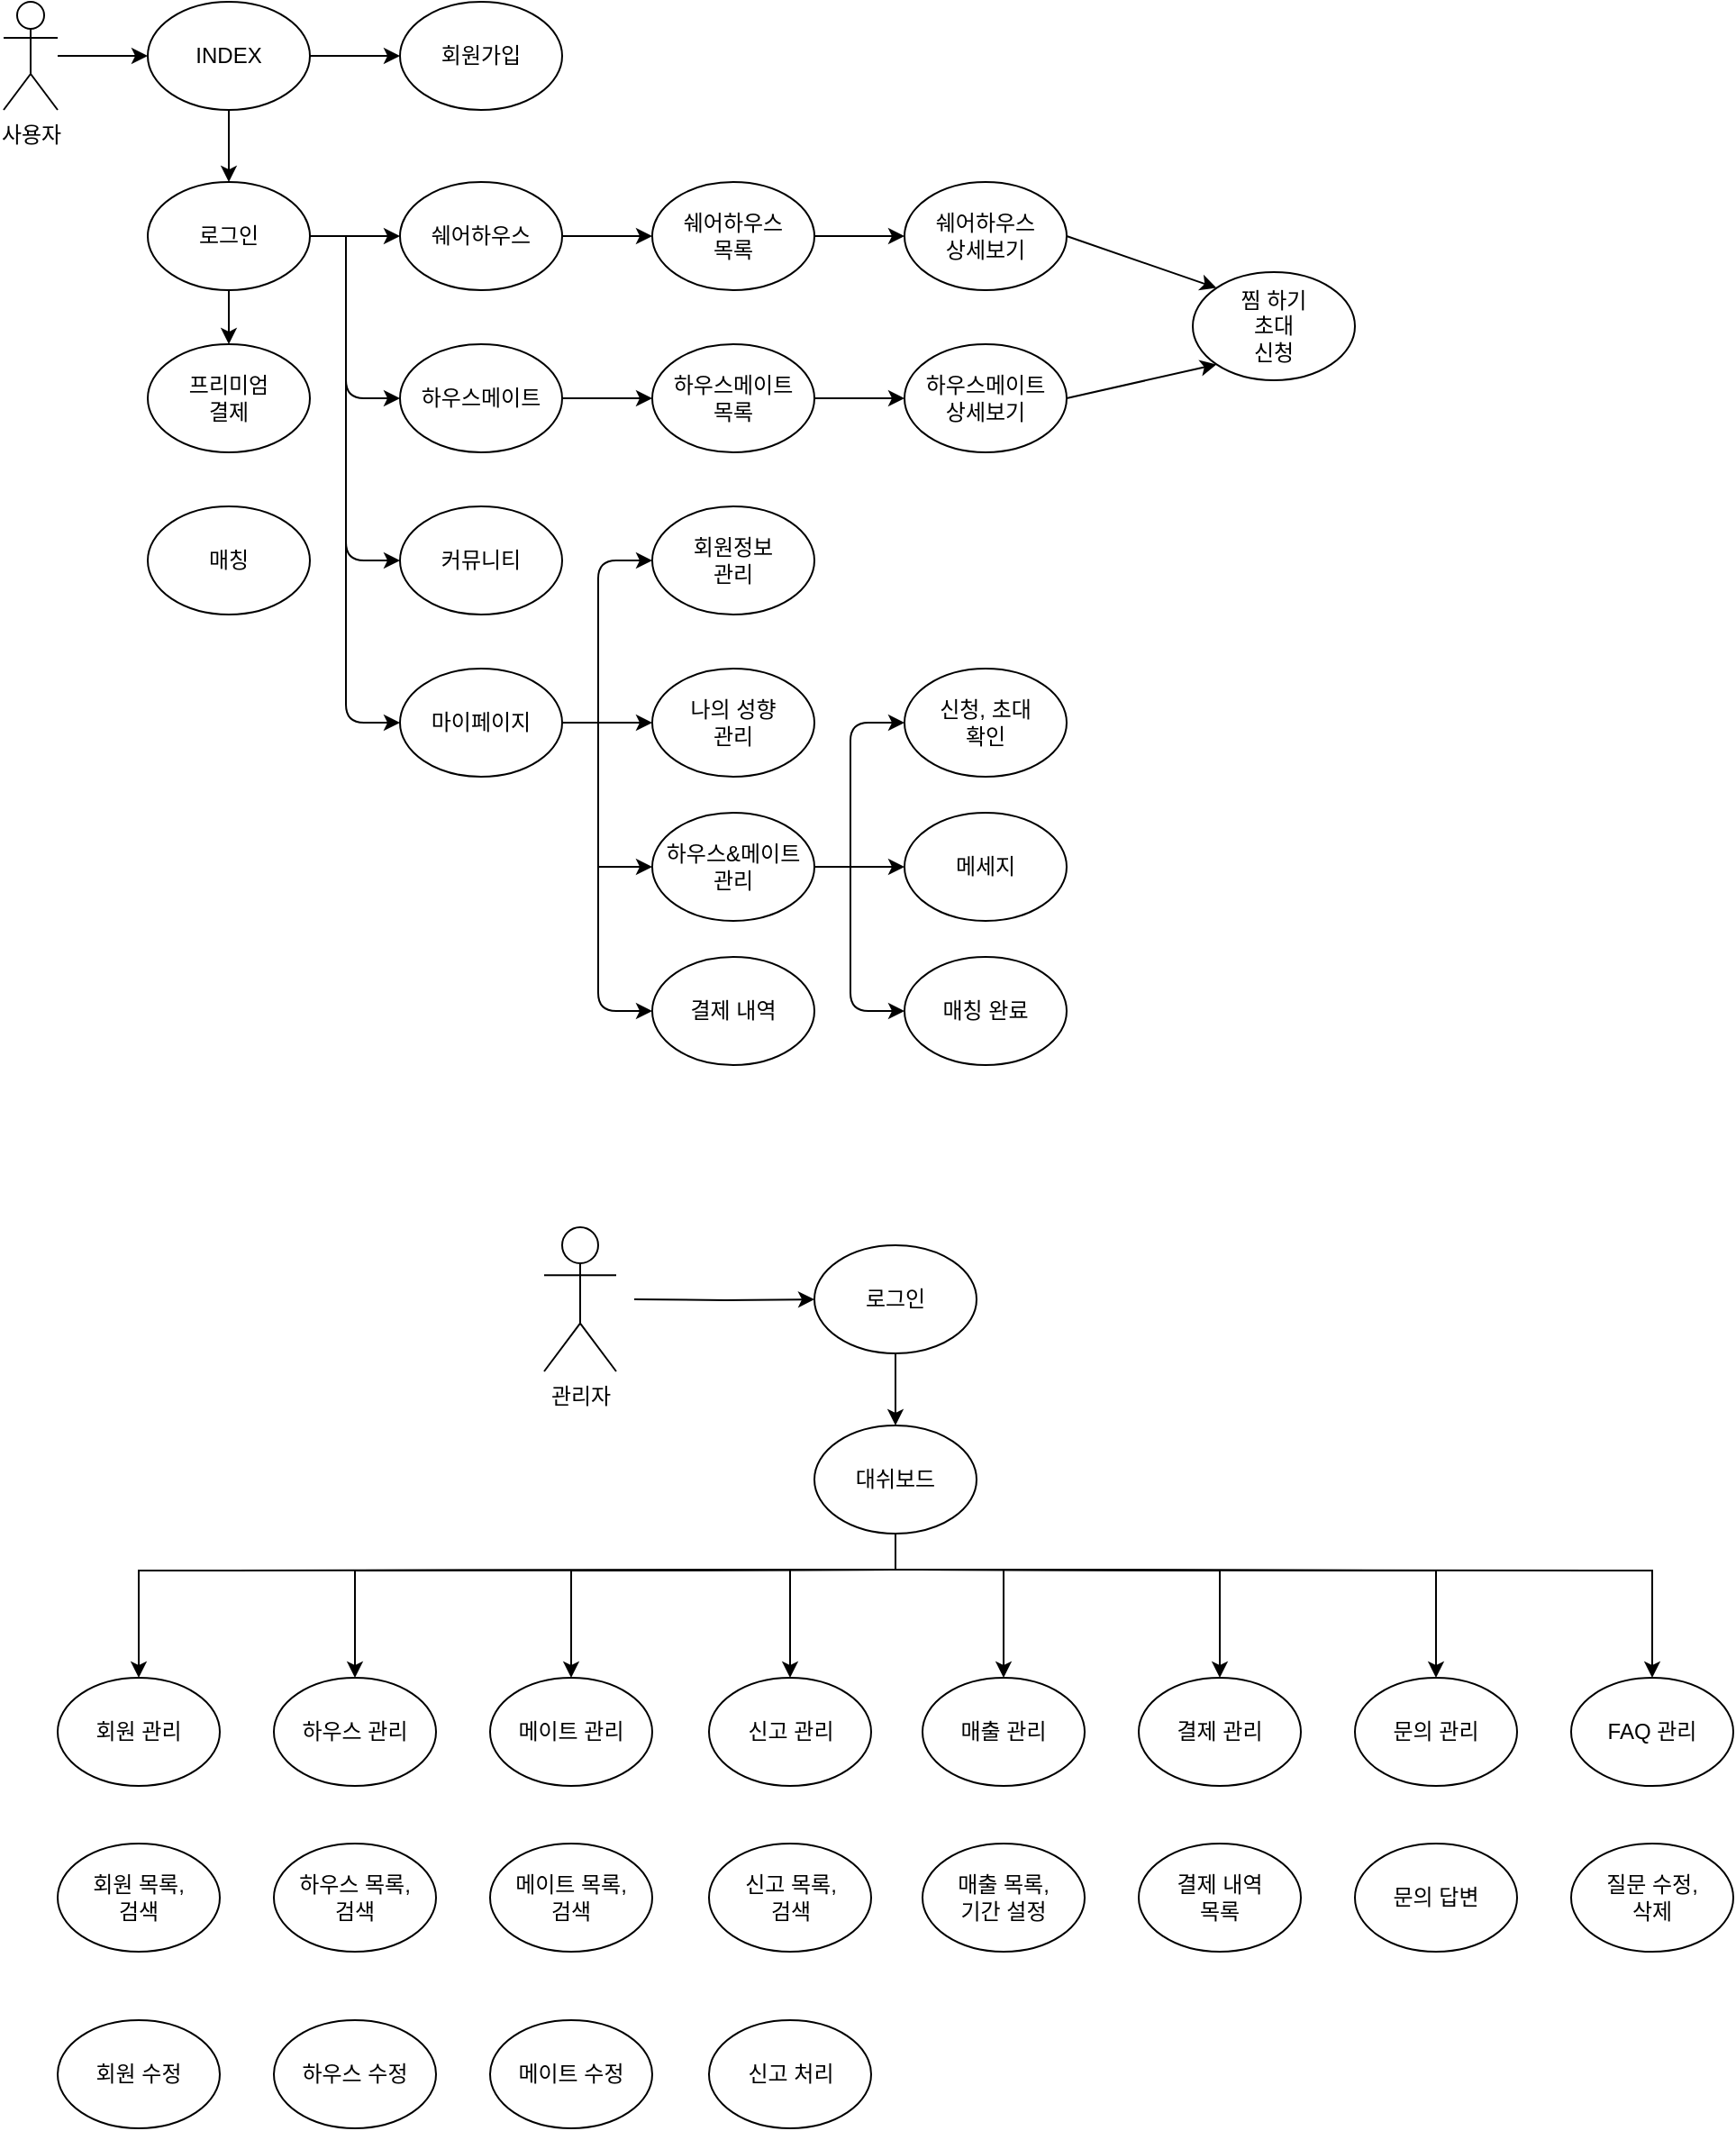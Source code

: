 <mxfile version="14.7.1" type="github">
  <diagram id="jwcxY2jBZkeDqB1LMIRI" name="Page-1">
    <mxGraphModel dx="2310" dy="4290" grid="1" gridSize="10" guides="1" tooltips="1" connect="1" arrows="1" fold="1" page="1" pageScale="1" pageWidth="827" pageHeight="1169" math="0" shadow="0">
      <root>
        <mxCell id="0" />
        <mxCell id="1" parent="0" />
        <mxCell id="-INGEAKkMjgwKV0l87I1-1" value="사용자" style="shape=umlActor;verticalLabelPosition=bottom;verticalAlign=top;html=1;outlineConnect=0;" parent="1" vertex="1">
          <mxGeometry x="-800" y="-3470" width="30" height="60" as="geometry" />
        </mxCell>
        <mxCell id="Ypo_s_5RHP7YJ0-s-bhN-2" value="" style="endArrow=classic;html=1;entryX=0;entryY=0.5;entryDx=0;entryDy=0;" edge="1" parent="1" source="-INGEAKkMjgwKV0l87I1-1" target="Ypo_s_5RHP7YJ0-s-bhN-5">
          <mxGeometry width="50" height="50" relative="1" as="geometry">
            <mxPoint x="-480" y="-3280" as="sourcePoint" />
            <mxPoint x="-720" y="-3440" as="targetPoint" />
          </mxGeometry>
        </mxCell>
        <mxCell id="Ypo_s_5RHP7YJ0-s-bhN-5" value="INDEX" style="ellipse;whiteSpace=wrap;html=1;" vertex="1" parent="1">
          <mxGeometry x="-720" y="-3470" width="90" height="60" as="geometry" />
        </mxCell>
        <mxCell id="Ypo_s_5RHP7YJ0-s-bhN-6" value="회원가입" style="ellipse;whiteSpace=wrap;html=1;" vertex="1" parent="1">
          <mxGeometry x="-580" y="-3470" width="90" height="60" as="geometry" />
        </mxCell>
        <mxCell id="Ypo_s_5RHP7YJ0-s-bhN-7" value="로그인" style="ellipse;whiteSpace=wrap;html=1;" vertex="1" parent="1">
          <mxGeometry x="-720" y="-3370" width="90" height="60" as="geometry" />
        </mxCell>
        <mxCell id="Ypo_s_5RHP7YJ0-s-bhN-8" value="쉐어하우스" style="ellipse;whiteSpace=wrap;html=1;" vertex="1" parent="1">
          <mxGeometry x="-580" y="-3370" width="90" height="60" as="geometry" />
        </mxCell>
        <mxCell id="Ypo_s_5RHP7YJ0-s-bhN-9" value="하우스메이트" style="ellipse;whiteSpace=wrap;html=1;" vertex="1" parent="1">
          <mxGeometry x="-580" y="-3280" width="90" height="60" as="geometry" />
        </mxCell>
        <mxCell id="Ypo_s_5RHP7YJ0-s-bhN-11" value="" style="endArrow=classic;html=1;exitX=1;exitY=0.5;exitDx=0;exitDy=0;entryX=0;entryY=0.5;entryDx=0;entryDy=0;" edge="1" parent="1" source="Ypo_s_5RHP7YJ0-s-bhN-5" target="Ypo_s_5RHP7YJ0-s-bhN-6">
          <mxGeometry width="50" height="50" relative="1" as="geometry">
            <mxPoint x="-480" y="-3280" as="sourcePoint" />
            <mxPoint x="-430" y="-3330" as="targetPoint" />
          </mxGeometry>
        </mxCell>
        <mxCell id="Ypo_s_5RHP7YJ0-s-bhN-13" value="" style="endArrow=classic;html=1;exitX=0.5;exitY=1;exitDx=0;exitDy=0;entryX=0.5;entryY=0;entryDx=0;entryDy=0;" edge="1" parent="1" source="Ypo_s_5RHP7YJ0-s-bhN-5" target="Ypo_s_5RHP7YJ0-s-bhN-7">
          <mxGeometry width="50" height="50" relative="1" as="geometry">
            <mxPoint x="-620" y="-3430" as="sourcePoint" />
            <mxPoint x="-570" y="-3430" as="targetPoint" />
          </mxGeometry>
        </mxCell>
        <mxCell id="Ypo_s_5RHP7YJ0-s-bhN-14" value="찜 하기&lt;br&gt;초대&lt;br&gt;신청" style="ellipse;whiteSpace=wrap;html=1;" vertex="1" parent="1">
          <mxGeometry x="-140" y="-3320" width="90" height="60" as="geometry" />
        </mxCell>
        <mxCell id="Ypo_s_5RHP7YJ0-s-bhN-15" value="쉐어하우스&lt;br&gt;목록" style="ellipse;whiteSpace=wrap;html=1;" vertex="1" parent="1">
          <mxGeometry x="-440" y="-3370" width="90" height="60" as="geometry" />
        </mxCell>
        <mxCell id="Ypo_s_5RHP7YJ0-s-bhN-16" value="하우스메이트&lt;br&gt;목록" style="ellipse;whiteSpace=wrap;html=1;" vertex="1" parent="1">
          <mxGeometry x="-440" y="-3280" width="90" height="60" as="geometry" />
        </mxCell>
        <mxCell id="Ypo_s_5RHP7YJ0-s-bhN-17" value="쉐어하우스&lt;br&gt;상세보기" style="ellipse;whiteSpace=wrap;html=1;" vertex="1" parent="1">
          <mxGeometry x="-300" y="-3370" width="90" height="60" as="geometry" />
        </mxCell>
        <mxCell id="Ypo_s_5RHP7YJ0-s-bhN-18" value="하우스메이트&lt;br&gt;상세보기&lt;br&gt;" style="ellipse;whiteSpace=wrap;html=1;" vertex="1" parent="1">
          <mxGeometry x="-300" y="-3280" width="90" height="60" as="geometry" />
        </mxCell>
        <mxCell id="Ypo_s_5RHP7YJ0-s-bhN-34" value="" style="endArrow=classic;html=1;entryX=0;entryY=0.5;entryDx=0;entryDy=0;exitX=1;exitY=0.5;exitDx=0;exitDy=0;" edge="1" parent="1" source="Ypo_s_5RHP7YJ0-s-bhN-7" target="Ypo_s_5RHP7YJ0-s-bhN-8">
          <mxGeometry width="50" height="50" relative="1" as="geometry">
            <mxPoint x="-720" y="-3170" as="sourcePoint" />
            <mxPoint x="-670" y="-3220" as="targetPoint" />
          </mxGeometry>
        </mxCell>
        <mxCell id="Ypo_s_5RHP7YJ0-s-bhN-36" value="" style="endArrow=classic;html=1;exitX=0.5;exitY=1;exitDx=0;exitDy=0;entryX=0.5;entryY=0;entryDx=0;entryDy=0;" edge="1" parent="1" source="Ypo_s_5RHP7YJ0-s-bhN-7" target="Ypo_s_5RHP7YJ0-s-bhN-43">
          <mxGeometry width="50" height="50" relative="1" as="geometry">
            <mxPoint x="-620" y="-3330" as="sourcePoint" />
            <mxPoint x="-675" y="-3270" as="targetPoint" />
          </mxGeometry>
        </mxCell>
        <mxCell id="Ypo_s_5RHP7YJ0-s-bhN-37" value="" style="endArrow=classic;html=1;entryX=0;entryY=1;entryDx=0;entryDy=0;exitX=1;exitY=0.5;exitDx=0;exitDy=0;" edge="1" parent="1" source="Ypo_s_5RHP7YJ0-s-bhN-18" target="Ypo_s_5RHP7YJ0-s-bhN-14">
          <mxGeometry width="50" height="50" relative="1" as="geometry">
            <mxPoint x="-610" y="-3320" as="sourcePoint" />
            <mxPoint x="-560" y="-3320" as="targetPoint" />
          </mxGeometry>
        </mxCell>
        <mxCell id="Ypo_s_5RHP7YJ0-s-bhN-38" value="" style="endArrow=classic;html=1;entryX=0;entryY=0.5;entryDx=0;entryDy=0;exitX=1;exitY=0.5;exitDx=0;exitDy=0;" edge="1" parent="1" source="Ypo_s_5RHP7YJ0-s-bhN-16" target="Ypo_s_5RHP7YJ0-s-bhN-18">
          <mxGeometry width="50" height="50" relative="1" as="geometry">
            <mxPoint x="-600" y="-3310" as="sourcePoint" />
            <mxPoint x="-550" y="-3310" as="targetPoint" />
          </mxGeometry>
        </mxCell>
        <mxCell id="Ypo_s_5RHP7YJ0-s-bhN-39" value="" style="endArrow=classic;html=1;exitX=1;exitY=0.5;exitDx=0;exitDy=0;entryX=0;entryY=0.5;entryDx=0;entryDy=0;" edge="1" parent="1" source="Ypo_s_5RHP7YJ0-s-bhN-9" target="Ypo_s_5RHP7YJ0-s-bhN-16">
          <mxGeometry width="50" height="50" relative="1" as="geometry">
            <mxPoint x="-590" y="-3300" as="sourcePoint" />
            <mxPoint x="-440" y="-3240" as="targetPoint" />
          </mxGeometry>
        </mxCell>
        <mxCell id="Ypo_s_5RHP7YJ0-s-bhN-40" value="" style="endArrow=classic;html=1;entryX=0;entryY=0;entryDx=0;entryDy=0;exitX=1;exitY=0.5;exitDx=0;exitDy=0;" edge="1" parent="1" source="Ypo_s_5RHP7YJ0-s-bhN-17" target="Ypo_s_5RHP7YJ0-s-bhN-14">
          <mxGeometry width="50" height="50" relative="1" as="geometry">
            <mxPoint x="-580" y="-3290" as="sourcePoint" />
            <mxPoint x="-530" y="-3290" as="targetPoint" />
          </mxGeometry>
        </mxCell>
        <mxCell id="Ypo_s_5RHP7YJ0-s-bhN-41" value="" style="endArrow=classic;html=1;entryX=0;entryY=0.5;entryDx=0;entryDy=0;exitX=1;exitY=0.5;exitDx=0;exitDy=0;" edge="1" parent="1" source="Ypo_s_5RHP7YJ0-s-bhN-15" target="Ypo_s_5RHP7YJ0-s-bhN-17">
          <mxGeometry width="50" height="50" relative="1" as="geometry">
            <mxPoint x="-570" y="-3280" as="sourcePoint" />
            <mxPoint x="-520" y="-3280" as="targetPoint" />
          </mxGeometry>
        </mxCell>
        <mxCell id="Ypo_s_5RHP7YJ0-s-bhN-42" value="" style="endArrow=classic;html=1;entryX=0;entryY=0.5;entryDx=0;entryDy=0;exitX=1;exitY=0.5;exitDx=0;exitDy=0;" edge="1" parent="1" source="Ypo_s_5RHP7YJ0-s-bhN-8" target="Ypo_s_5RHP7YJ0-s-bhN-15">
          <mxGeometry width="50" height="50" relative="1" as="geometry">
            <mxPoint x="-560" y="-3270" as="sourcePoint" />
            <mxPoint x="-510" y="-3270" as="targetPoint" />
          </mxGeometry>
        </mxCell>
        <mxCell id="Ypo_s_5RHP7YJ0-s-bhN-43" value="프리미엄&lt;br&gt;결제" style="ellipse;whiteSpace=wrap;html=1;" vertex="1" parent="1">
          <mxGeometry x="-720" y="-3280" width="90" height="60" as="geometry" />
        </mxCell>
        <mxCell id="Ypo_s_5RHP7YJ0-s-bhN-44" value="나의 성향&lt;br&gt;관리" style="ellipse;whiteSpace=wrap;html=1;" vertex="1" parent="1">
          <mxGeometry x="-440" y="-3100" width="90" height="60" as="geometry" />
        </mxCell>
        <mxCell id="Ypo_s_5RHP7YJ0-s-bhN-45" value="마이페이지" style="ellipse;whiteSpace=wrap;html=1;" vertex="1" parent="1">
          <mxGeometry x="-580" y="-3100" width="90" height="60" as="geometry" />
        </mxCell>
        <mxCell id="Ypo_s_5RHP7YJ0-s-bhN-46" value="커뮤니티" style="ellipse;whiteSpace=wrap;html=1;" vertex="1" parent="1">
          <mxGeometry x="-580" y="-3190" width="90" height="60" as="geometry" />
        </mxCell>
        <mxCell id="Ypo_s_5RHP7YJ0-s-bhN-47" value="매칭" style="ellipse;whiteSpace=wrap;html=1;" vertex="1" parent="1">
          <mxGeometry x="-720" y="-3190" width="90" height="60" as="geometry" />
        </mxCell>
        <mxCell id="Ypo_s_5RHP7YJ0-s-bhN-52" value="" style="endArrow=classic;html=1;entryX=0;entryY=0.5;entryDx=0;entryDy=0;" edge="1" parent="1" target="Ypo_s_5RHP7YJ0-s-bhN-9">
          <mxGeometry width="50" height="50" relative="1" as="geometry">
            <mxPoint x="-610" y="-3340" as="sourcePoint" />
            <mxPoint x="-665" y="-3260" as="targetPoint" />
            <Array as="points">
              <mxPoint x="-610" y="-3250" />
            </Array>
          </mxGeometry>
        </mxCell>
        <mxCell id="Ypo_s_5RHP7YJ0-s-bhN-53" value="" style="endArrow=classic;html=1;entryX=0;entryY=0.5;entryDx=0;entryDy=0;" edge="1" parent="1" target="Ypo_s_5RHP7YJ0-s-bhN-46">
          <mxGeometry width="50" height="50" relative="1" as="geometry">
            <mxPoint x="-610" y="-3340" as="sourcePoint" />
            <mxPoint x="-470" y="-3300" as="targetPoint" />
            <Array as="points">
              <mxPoint x="-610" y="-3160" />
            </Array>
          </mxGeometry>
        </mxCell>
        <mxCell id="Ypo_s_5RHP7YJ0-s-bhN-54" value="회원정보&lt;br&gt;관리" style="ellipse;whiteSpace=wrap;html=1;" vertex="1" parent="1">
          <mxGeometry x="-440" y="-3190" width="90" height="60" as="geometry" />
        </mxCell>
        <mxCell id="Ypo_s_5RHP7YJ0-s-bhN-55" value="결제 내역" style="ellipse;whiteSpace=wrap;html=1;" vertex="1" parent="1">
          <mxGeometry x="-440" y="-2940" width="90" height="60" as="geometry" />
        </mxCell>
        <mxCell id="Ypo_s_5RHP7YJ0-s-bhN-56" value="하우스&amp;amp;메이트&lt;br&gt;관리" style="ellipse;whiteSpace=wrap;html=1;" vertex="1" parent="1">
          <mxGeometry x="-440" y="-3020" width="90" height="60" as="geometry" />
        </mxCell>
        <mxCell id="Ypo_s_5RHP7YJ0-s-bhN-57" value="" style="endArrow=classic;html=1;entryX=0;entryY=0.5;entryDx=0;entryDy=0;" edge="1" parent="1" target="Ypo_s_5RHP7YJ0-s-bhN-54">
          <mxGeometry width="50" height="50" relative="1" as="geometry">
            <mxPoint x="-470" y="-3070" as="sourcePoint" />
            <mxPoint x="-370" y="-3100" as="targetPoint" />
            <Array as="points">
              <mxPoint x="-470" y="-3070" />
              <mxPoint x="-470" y="-3160" />
            </Array>
          </mxGeometry>
        </mxCell>
        <mxCell id="Ypo_s_5RHP7YJ0-s-bhN-58" value="" style="endArrow=classic;html=1;entryX=0;entryY=0.5;entryDx=0;entryDy=0;" edge="1" parent="1" target="Ypo_s_5RHP7YJ0-s-bhN-56">
          <mxGeometry width="50" height="50" relative="1" as="geometry">
            <mxPoint x="-470" y="-2990" as="sourcePoint" />
            <mxPoint x="-370" y="-3180" as="targetPoint" />
            <Array as="points">
              <mxPoint x="-470" y="-2990" />
            </Array>
          </mxGeometry>
        </mxCell>
        <mxCell id="Ypo_s_5RHP7YJ0-s-bhN-59" value="" style="endArrow=classic;html=1;entryX=0;entryY=0.5;entryDx=0;entryDy=0;exitX=1;exitY=0.5;exitDx=0;exitDy=0;" edge="1" parent="1" source="Ypo_s_5RHP7YJ0-s-bhN-45" target="Ypo_s_5RHP7YJ0-s-bhN-44">
          <mxGeometry width="50" height="50" relative="1" as="geometry">
            <mxPoint x="-470" y="-3120" as="sourcePoint" />
            <mxPoint x="-440" y="-3040" as="targetPoint" />
            <Array as="points">
              <mxPoint x="-470" y="-3070" />
            </Array>
          </mxGeometry>
        </mxCell>
        <mxCell id="Ypo_s_5RHP7YJ0-s-bhN-60" value="" style="endArrow=classic;html=1;entryX=0;entryY=0.5;entryDx=0;entryDy=0;" edge="1" parent="1" target="Ypo_s_5RHP7YJ0-s-bhN-55">
          <mxGeometry width="50" height="50" relative="1" as="geometry">
            <mxPoint x="-470" y="-3150" as="sourcePoint" />
            <mxPoint x="-440" y="-2990" as="targetPoint" />
            <Array as="points">
              <mxPoint x="-470" y="-2910" />
            </Array>
          </mxGeometry>
        </mxCell>
        <mxCell id="Ypo_s_5RHP7YJ0-s-bhN-61" value="" style="endArrow=classic;html=1;entryX=0;entryY=0.5;entryDx=0;entryDy=0;" edge="1" parent="1" target="Ypo_s_5RHP7YJ0-s-bhN-45">
          <mxGeometry width="50" height="50" relative="1" as="geometry">
            <mxPoint x="-610" y="-3340" as="sourcePoint" />
            <mxPoint x="-580" y="-3140" as="targetPoint" />
            <Array as="points">
              <mxPoint x="-610" y="-3070" />
            </Array>
          </mxGeometry>
        </mxCell>
        <mxCell id="Ypo_s_5RHP7YJ0-s-bhN-63" value="신청, 초대&lt;br&gt;확인" style="ellipse;whiteSpace=wrap;html=1;" vertex="1" parent="1">
          <mxGeometry x="-300" y="-3100" width="90" height="60" as="geometry" />
        </mxCell>
        <mxCell id="Ypo_s_5RHP7YJ0-s-bhN-64" value="매칭 완료" style="ellipse;whiteSpace=wrap;html=1;" vertex="1" parent="1">
          <mxGeometry x="-300" y="-2940" width="90" height="60" as="geometry" />
        </mxCell>
        <mxCell id="Ypo_s_5RHP7YJ0-s-bhN-65" value="메세지" style="ellipse;whiteSpace=wrap;html=1;" vertex="1" parent="1">
          <mxGeometry x="-300" y="-3020" width="90" height="60" as="geometry" />
        </mxCell>
        <mxCell id="Ypo_s_5RHP7YJ0-s-bhN-66" value="" style="endArrow=classic;html=1;exitX=1;exitY=0.5;exitDx=0;exitDy=0;entryX=0;entryY=0.5;entryDx=0;entryDy=0;" edge="1" parent="1" source="Ypo_s_5RHP7YJ0-s-bhN-56" target="Ypo_s_5RHP7YJ0-s-bhN-65">
          <mxGeometry width="50" height="50" relative="1" as="geometry">
            <mxPoint x="-420" y="-3020" as="sourcePoint" />
            <mxPoint x="-370" y="-3070" as="targetPoint" />
          </mxGeometry>
        </mxCell>
        <mxCell id="Ypo_s_5RHP7YJ0-s-bhN-67" value="" style="endArrow=classic;html=1;entryX=0;entryY=0.5;entryDx=0;entryDy=0;" edge="1" parent="1" target="Ypo_s_5RHP7YJ0-s-bhN-63">
          <mxGeometry width="50" height="50" relative="1" as="geometry">
            <mxPoint x="-330" y="-2990" as="sourcePoint" />
            <mxPoint x="-290" y="-2980" as="targetPoint" />
            <Array as="points">
              <mxPoint x="-330" y="-3070" />
            </Array>
          </mxGeometry>
        </mxCell>
        <mxCell id="Ypo_s_5RHP7YJ0-s-bhN-68" value="" style="endArrow=classic;html=1;entryX=0;entryY=0.5;entryDx=0;entryDy=0;" edge="1" parent="1" target="Ypo_s_5RHP7YJ0-s-bhN-64">
          <mxGeometry width="50" height="50" relative="1" as="geometry">
            <mxPoint x="-330" y="-2990" as="sourcePoint" />
            <mxPoint x="-290" y="-2980" as="targetPoint" />
            <Array as="points">
              <mxPoint x="-330" y="-2910" />
            </Array>
          </mxGeometry>
        </mxCell>
        <mxCell id="Ypo_s_5RHP7YJ0-s-bhN-81" style="edgeStyle=orthogonalEdgeStyle;rounded=0;orthogonalLoop=1;jettySize=auto;html=1;entryX=0;entryY=0.5;entryDx=0;entryDy=0;" edge="1" parent="1" target="Ypo_s_5RHP7YJ0-s-bhN-70">
          <mxGeometry relative="1" as="geometry">
            <mxPoint x="-450" y="-2750" as="sourcePoint" />
          </mxGeometry>
        </mxCell>
        <mxCell id="Ypo_s_5RHP7YJ0-s-bhN-69" value="관리자" style="shape=umlActor;verticalLabelPosition=bottom;verticalAlign=top;html=1;outlineConnect=0;" vertex="1" parent="1">
          <mxGeometry x="-500" y="-2790" width="40" height="80" as="geometry" />
        </mxCell>
        <mxCell id="Ypo_s_5RHP7YJ0-s-bhN-82" style="edgeStyle=orthogonalEdgeStyle;rounded=0;orthogonalLoop=1;jettySize=auto;html=1;exitX=0.5;exitY=1;exitDx=0;exitDy=0;entryX=0.5;entryY=0;entryDx=0;entryDy=0;" edge="1" parent="1" source="Ypo_s_5RHP7YJ0-s-bhN-70" target="Ypo_s_5RHP7YJ0-s-bhN-71">
          <mxGeometry relative="1" as="geometry" />
        </mxCell>
        <mxCell id="Ypo_s_5RHP7YJ0-s-bhN-70" value="로그인" style="ellipse;whiteSpace=wrap;html=1;" vertex="1" parent="1">
          <mxGeometry x="-350" y="-2780" width="90" height="60" as="geometry" />
        </mxCell>
        <mxCell id="Ypo_s_5RHP7YJ0-s-bhN-83" style="edgeStyle=orthogonalEdgeStyle;rounded=0;orthogonalLoop=1;jettySize=auto;html=1;entryX=0.5;entryY=0;entryDx=0;entryDy=0;" edge="1" parent="1" target="Ypo_s_5RHP7YJ0-s-bhN-72">
          <mxGeometry relative="1" as="geometry">
            <mxPoint x="-305" y="-2600" as="sourcePoint" />
          </mxGeometry>
        </mxCell>
        <mxCell id="Ypo_s_5RHP7YJ0-s-bhN-84" style="edgeStyle=orthogonalEdgeStyle;rounded=0;orthogonalLoop=1;jettySize=auto;html=1;entryX=0.5;entryY=0;entryDx=0;entryDy=0;" edge="1" parent="1" target="Ypo_s_5RHP7YJ0-s-bhN-73">
          <mxGeometry relative="1" as="geometry">
            <mxPoint x="-305" y="-2600" as="sourcePoint" />
          </mxGeometry>
        </mxCell>
        <mxCell id="Ypo_s_5RHP7YJ0-s-bhN-85" style="edgeStyle=orthogonalEdgeStyle;rounded=0;orthogonalLoop=1;jettySize=auto;html=1;entryX=0.5;entryY=0;entryDx=0;entryDy=0;" edge="1" parent="1" target="Ypo_s_5RHP7YJ0-s-bhN-74">
          <mxGeometry relative="1" as="geometry">
            <mxPoint x="-305" y="-2600" as="sourcePoint" />
          </mxGeometry>
        </mxCell>
        <mxCell id="Ypo_s_5RHP7YJ0-s-bhN-86" style="edgeStyle=orthogonalEdgeStyle;rounded=0;orthogonalLoop=1;jettySize=auto;html=1;entryX=0.5;entryY=0;entryDx=0;entryDy=0;exitX=0.5;exitY=1;exitDx=0;exitDy=0;" edge="1" parent="1" source="Ypo_s_5RHP7YJ0-s-bhN-71" target="Ypo_s_5RHP7YJ0-s-bhN-75">
          <mxGeometry relative="1" as="geometry">
            <mxPoint x="-363" y="-2620" as="sourcePoint" />
            <Array as="points">
              <mxPoint x="-305" y="-2600" />
              <mxPoint x="-364" y="-2600" />
            </Array>
          </mxGeometry>
        </mxCell>
        <mxCell id="Ypo_s_5RHP7YJ0-s-bhN-87" style="edgeStyle=orthogonalEdgeStyle;rounded=0;orthogonalLoop=1;jettySize=auto;html=1;" edge="1" parent="1" target="Ypo_s_5RHP7YJ0-s-bhN-76">
          <mxGeometry relative="1" as="geometry">
            <mxPoint x="-305" y="-2600" as="sourcePoint" />
            <Array as="points">
              <mxPoint x="-245" y="-2600" />
            </Array>
          </mxGeometry>
        </mxCell>
        <mxCell id="Ypo_s_5RHP7YJ0-s-bhN-88" style="edgeStyle=orthogonalEdgeStyle;rounded=0;orthogonalLoop=1;jettySize=auto;html=1;entryX=0.5;entryY=0;entryDx=0;entryDy=0;" edge="1" parent="1" target="Ypo_s_5RHP7YJ0-s-bhN-77">
          <mxGeometry relative="1" as="geometry">
            <mxPoint x="-305" y="-2600" as="sourcePoint" />
          </mxGeometry>
        </mxCell>
        <mxCell id="Ypo_s_5RHP7YJ0-s-bhN-89" style="edgeStyle=orthogonalEdgeStyle;rounded=0;orthogonalLoop=1;jettySize=auto;html=1;entryX=0.5;entryY=0;entryDx=0;entryDy=0;" edge="1" parent="1" target="Ypo_s_5RHP7YJ0-s-bhN-78">
          <mxGeometry relative="1" as="geometry">
            <mxPoint x="-305" y="-2600" as="sourcePoint" />
          </mxGeometry>
        </mxCell>
        <mxCell id="Ypo_s_5RHP7YJ0-s-bhN-90" style="edgeStyle=orthogonalEdgeStyle;rounded=0;orthogonalLoop=1;jettySize=auto;html=1;entryX=0.5;entryY=0;entryDx=0;entryDy=0;" edge="1" parent="1" target="Ypo_s_5RHP7YJ0-s-bhN-79">
          <mxGeometry relative="1" as="geometry">
            <mxPoint x="-305" y="-2600" as="sourcePoint" />
          </mxGeometry>
        </mxCell>
        <mxCell id="Ypo_s_5RHP7YJ0-s-bhN-71" value="대쉬보드" style="ellipse;whiteSpace=wrap;html=1;" vertex="1" parent="1">
          <mxGeometry x="-350" y="-2680" width="90" height="60" as="geometry" />
        </mxCell>
        <mxCell id="Ypo_s_5RHP7YJ0-s-bhN-72" value="회원 관리" style="ellipse;whiteSpace=wrap;html=1;" vertex="1" parent="1">
          <mxGeometry x="-770" y="-2540" width="90" height="60" as="geometry" />
        </mxCell>
        <mxCell id="Ypo_s_5RHP7YJ0-s-bhN-73" value="하우스 관리" style="ellipse;whiteSpace=wrap;html=1;" vertex="1" parent="1">
          <mxGeometry x="-650" y="-2540" width="90" height="60" as="geometry" />
        </mxCell>
        <mxCell id="Ypo_s_5RHP7YJ0-s-bhN-74" value="메이트&amp;nbsp;관리" style="ellipse;whiteSpace=wrap;html=1;" vertex="1" parent="1">
          <mxGeometry x="-530" y="-2540" width="90" height="60" as="geometry" />
        </mxCell>
        <mxCell id="Ypo_s_5RHP7YJ0-s-bhN-75" value="신고&amp;nbsp;관리" style="ellipse;whiteSpace=wrap;html=1;" vertex="1" parent="1">
          <mxGeometry x="-408.5" y="-2540" width="90" height="60" as="geometry" />
        </mxCell>
        <mxCell id="Ypo_s_5RHP7YJ0-s-bhN-76" value="매출&amp;nbsp;관리" style="ellipse;whiteSpace=wrap;html=1;" vertex="1" parent="1">
          <mxGeometry x="-290" y="-2540" width="90" height="60" as="geometry" />
        </mxCell>
        <mxCell id="Ypo_s_5RHP7YJ0-s-bhN-77" value="결제 관리" style="ellipse;whiteSpace=wrap;html=1;" vertex="1" parent="1">
          <mxGeometry x="-170" y="-2540" width="90" height="60" as="geometry" />
        </mxCell>
        <mxCell id="Ypo_s_5RHP7YJ0-s-bhN-78" value="문의 관리" style="ellipse;whiteSpace=wrap;html=1;" vertex="1" parent="1">
          <mxGeometry x="-50" y="-2540" width="90" height="60" as="geometry" />
        </mxCell>
        <mxCell id="Ypo_s_5RHP7YJ0-s-bhN-79" value="FAQ 관리" style="ellipse;whiteSpace=wrap;html=1;" vertex="1" parent="1">
          <mxGeometry x="70" y="-2540" width="90" height="60" as="geometry" />
        </mxCell>
        <mxCell id="Ypo_s_5RHP7YJ0-s-bhN-93" value="회원 목록,&lt;br&gt;검색" style="ellipse;whiteSpace=wrap;html=1;" vertex="1" parent="1">
          <mxGeometry x="-770" y="-2448" width="90" height="60" as="geometry" />
        </mxCell>
        <mxCell id="Ypo_s_5RHP7YJ0-s-bhN-94" value="하우스 목록,&lt;br&gt;검색" style="ellipse;whiteSpace=wrap;html=1;" vertex="1" parent="1">
          <mxGeometry x="-650" y="-2448" width="90" height="60" as="geometry" />
        </mxCell>
        <mxCell id="Ypo_s_5RHP7YJ0-s-bhN-95" value="메이트 목록,&lt;br&gt;검색" style="ellipse;whiteSpace=wrap;html=1;" vertex="1" parent="1">
          <mxGeometry x="-530" y="-2448" width="90" height="60" as="geometry" />
        </mxCell>
        <mxCell id="Ypo_s_5RHP7YJ0-s-bhN-96" value="신고 목록,&lt;br&gt;검색" style="ellipse;whiteSpace=wrap;html=1;" vertex="1" parent="1">
          <mxGeometry x="-408.5" y="-2448" width="90" height="60" as="geometry" />
        </mxCell>
        <mxCell id="Ypo_s_5RHP7YJ0-s-bhN-97" value="매출&amp;nbsp;목록,&lt;br&gt;기간 설정" style="ellipse;whiteSpace=wrap;html=1;" vertex="1" parent="1">
          <mxGeometry x="-290" y="-2448" width="90" height="60" as="geometry" />
        </mxCell>
        <mxCell id="Ypo_s_5RHP7YJ0-s-bhN-98" value="결제 내역&lt;br&gt;목록" style="ellipse;whiteSpace=wrap;html=1;" vertex="1" parent="1">
          <mxGeometry x="-170" y="-2448" width="90" height="60" as="geometry" />
        </mxCell>
        <mxCell id="Ypo_s_5RHP7YJ0-s-bhN-99" value="문의 답변" style="ellipse;whiteSpace=wrap;html=1;" vertex="1" parent="1">
          <mxGeometry x="-50" y="-2448" width="90" height="60" as="geometry" />
        </mxCell>
        <mxCell id="Ypo_s_5RHP7YJ0-s-bhN-100" value="질문 수정,&lt;br&gt;삭제" style="ellipse;whiteSpace=wrap;html=1;" vertex="1" parent="1">
          <mxGeometry x="70" y="-2448" width="90" height="60" as="geometry" />
        </mxCell>
        <mxCell id="Ypo_s_5RHP7YJ0-s-bhN-101" value="회원 수정" style="ellipse;whiteSpace=wrap;html=1;" vertex="1" parent="1">
          <mxGeometry x="-770" y="-2350" width="90" height="60" as="geometry" />
        </mxCell>
        <mxCell id="Ypo_s_5RHP7YJ0-s-bhN-102" value="하우스 수정" style="ellipse;whiteSpace=wrap;html=1;" vertex="1" parent="1">
          <mxGeometry x="-650" y="-2350" width="90" height="60" as="geometry" />
        </mxCell>
        <mxCell id="Ypo_s_5RHP7YJ0-s-bhN-103" value="메이트 수정" style="ellipse;whiteSpace=wrap;html=1;" vertex="1" parent="1">
          <mxGeometry x="-530" y="-2350" width="90" height="60" as="geometry" />
        </mxCell>
        <mxCell id="Ypo_s_5RHP7YJ0-s-bhN-104" value="신고 처리" style="ellipse;whiteSpace=wrap;html=1;" vertex="1" parent="1">
          <mxGeometry x="-408.5" y="-2350" width="90" height="60" as="geometry" />
        </mxCell>
      </root>
    </mxGraphModel>
  </diagram>
</mxfile>
